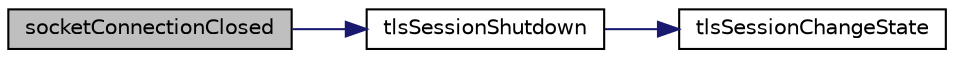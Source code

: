 digraph "socketConnectionClosed"
{
 // LATEX_PDF_SIZE
  edge [fontname="Helvetica",fontsize="10",labelfontname="Helvetica",labelfontsize="10"];
  node [fontname="Helvetica",fontsize="10",shape=record];
  rankdir="LR";
  Node1 [label="socketConnectionClosed",height=0.2,width=0.4,color="black", fillcolor="grey75", style="filled", fontcolor="black",tooltip=" "];
  Node1 -> Node2 [color="midnightblue",fontsize="10",style="solid",fontname="Helvetica"];
  Node2 [label="tlsSessionShutdown",height=0.2,width=0.4,color="black", fillcolor="white", style="filled",URL="$Tls_8h.html#a8958186faf233249645017a55c80e1fc",tooltip=" "];
  Node2 -> Node3 [color="midnightblue",fontsize="10",style="solid",fontname="Helvetica"];
  Node3 [label="tlsSessionChangeState",height=0.2,width=0.4,color="black", fillcolor="white", style="filled",URL="$Tls_8c.html#a7dbb041b5b15c6784e9f57a09a08d467",tooltip=" "];
}
